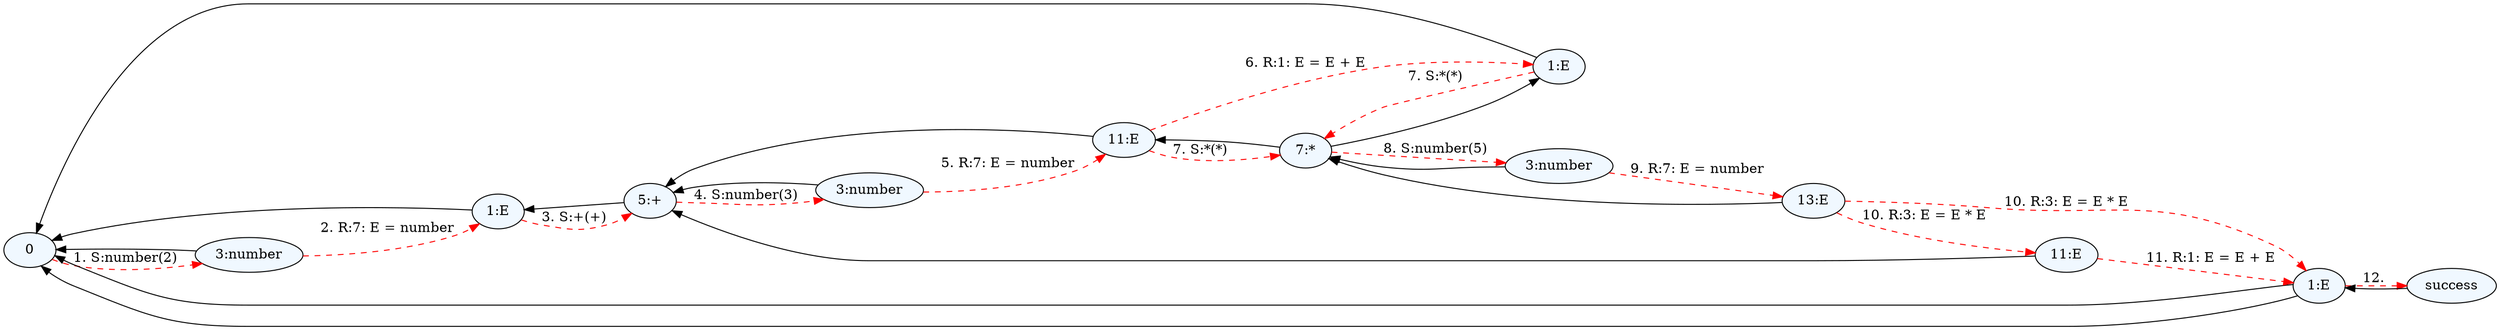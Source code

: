 
    digraph parglare_trace {
    rankdir=LR
    fontname = "Bitstream Vera Sans"
    fontsize = 8
    node[
        style=filled,
        fillcolor=aliceblue
    ]
    nodesep = 0.3
    edge[dir=black,arrowtail=empty]

head_0_0_0 [label="0"];
head_3_0_1 [label="3:number"];
head_0_0_0 -> head_3_0_1 [label="1. S:number(2)" color="red" style="dashed"];
head_3_0_1 -> head_0_0_0;
head_1_0_1 [label="1:E"];
head_3_0_1 -> head_1_0_1 [label="2. R:7: E = number" color="red" style="dashed"];
head_1_0_1 -> head_0_0_0;
head_5_2_3 [label="5:+"];
head_1_0_1 -> head_5_2_3 [label="3. S:+(+)" color="red" style="dashed"];
head_5_2_3 -> head_1_0_1;
head_3_4_5 [label="3:number"];
head_5_2_3 -> head_3_4_5 [label="4. S:number(3)" color="red" style="dashed"];
head_3_4_5 -> head_5_2_3;
head_11_4_5 [label="11:E"];
head_3_4_5 -> head_11_4_5 [label="5. R:7: E = number" color="red" style="dashed"];
head_11_4_5 -> head_5_2_3;
head_1_0_5 [label="1:E"];
head_11_4_5 -> head_1_0_5 [label="6. R:1: E = E + E" color="red" style="dashed"];
head_1_0_5 -> head_0_0_0;
head_7_6_7 [label="7:*"];
head_11_4_5 -> head_7_6_7 [label="7. S:*(*)" color="red" style="dashed"];
head_7_6_7 -> head_11_4_5;
head_1_0_5 -> head_7_6_7 [label="7. S:*(*)" color="red" style="dashed"];
head_7_6_7 -> head_1_0_5;
head_3_8_9 [label="3:number"];
head_7_6_7 -> head_3_8_9 [label="8. S:number(5)" color="red" style="dashed"];
head_3_8_9 -> head_7_6_7;
head_13_8_9 [label="13:E"];
head_3_8_9 -> head_13_8_9 [label="9. R:7: E = number" color="red" style="dashed"];
head_13_8_9 -> head_7_6_7;
head_1_0_9 [label="1:E"];
head_13_8_9 -> head_1_0_9 [label="10. R:3: E = E * E" color="red" style="dashed"];
head_1_0_9 -> head_0_0_0;
head_11_4_9 [label="11:E"];
head_13_8_9 -> head_11_4_9 [label="10. R:3: E = E * E" color="red" style="dashed"];
head_11_4_9 -> head_5_2_3;
head_11_4_9 -> head_1_0_9 [label="11. R:1: E = E + E" color="red" style="dashed"];
head_1_0_9 -> head_0_0_0;
head_1_0_9 -> success [label="12. " color="red" style="dashed"];
success -> head_1_0_9;
}
